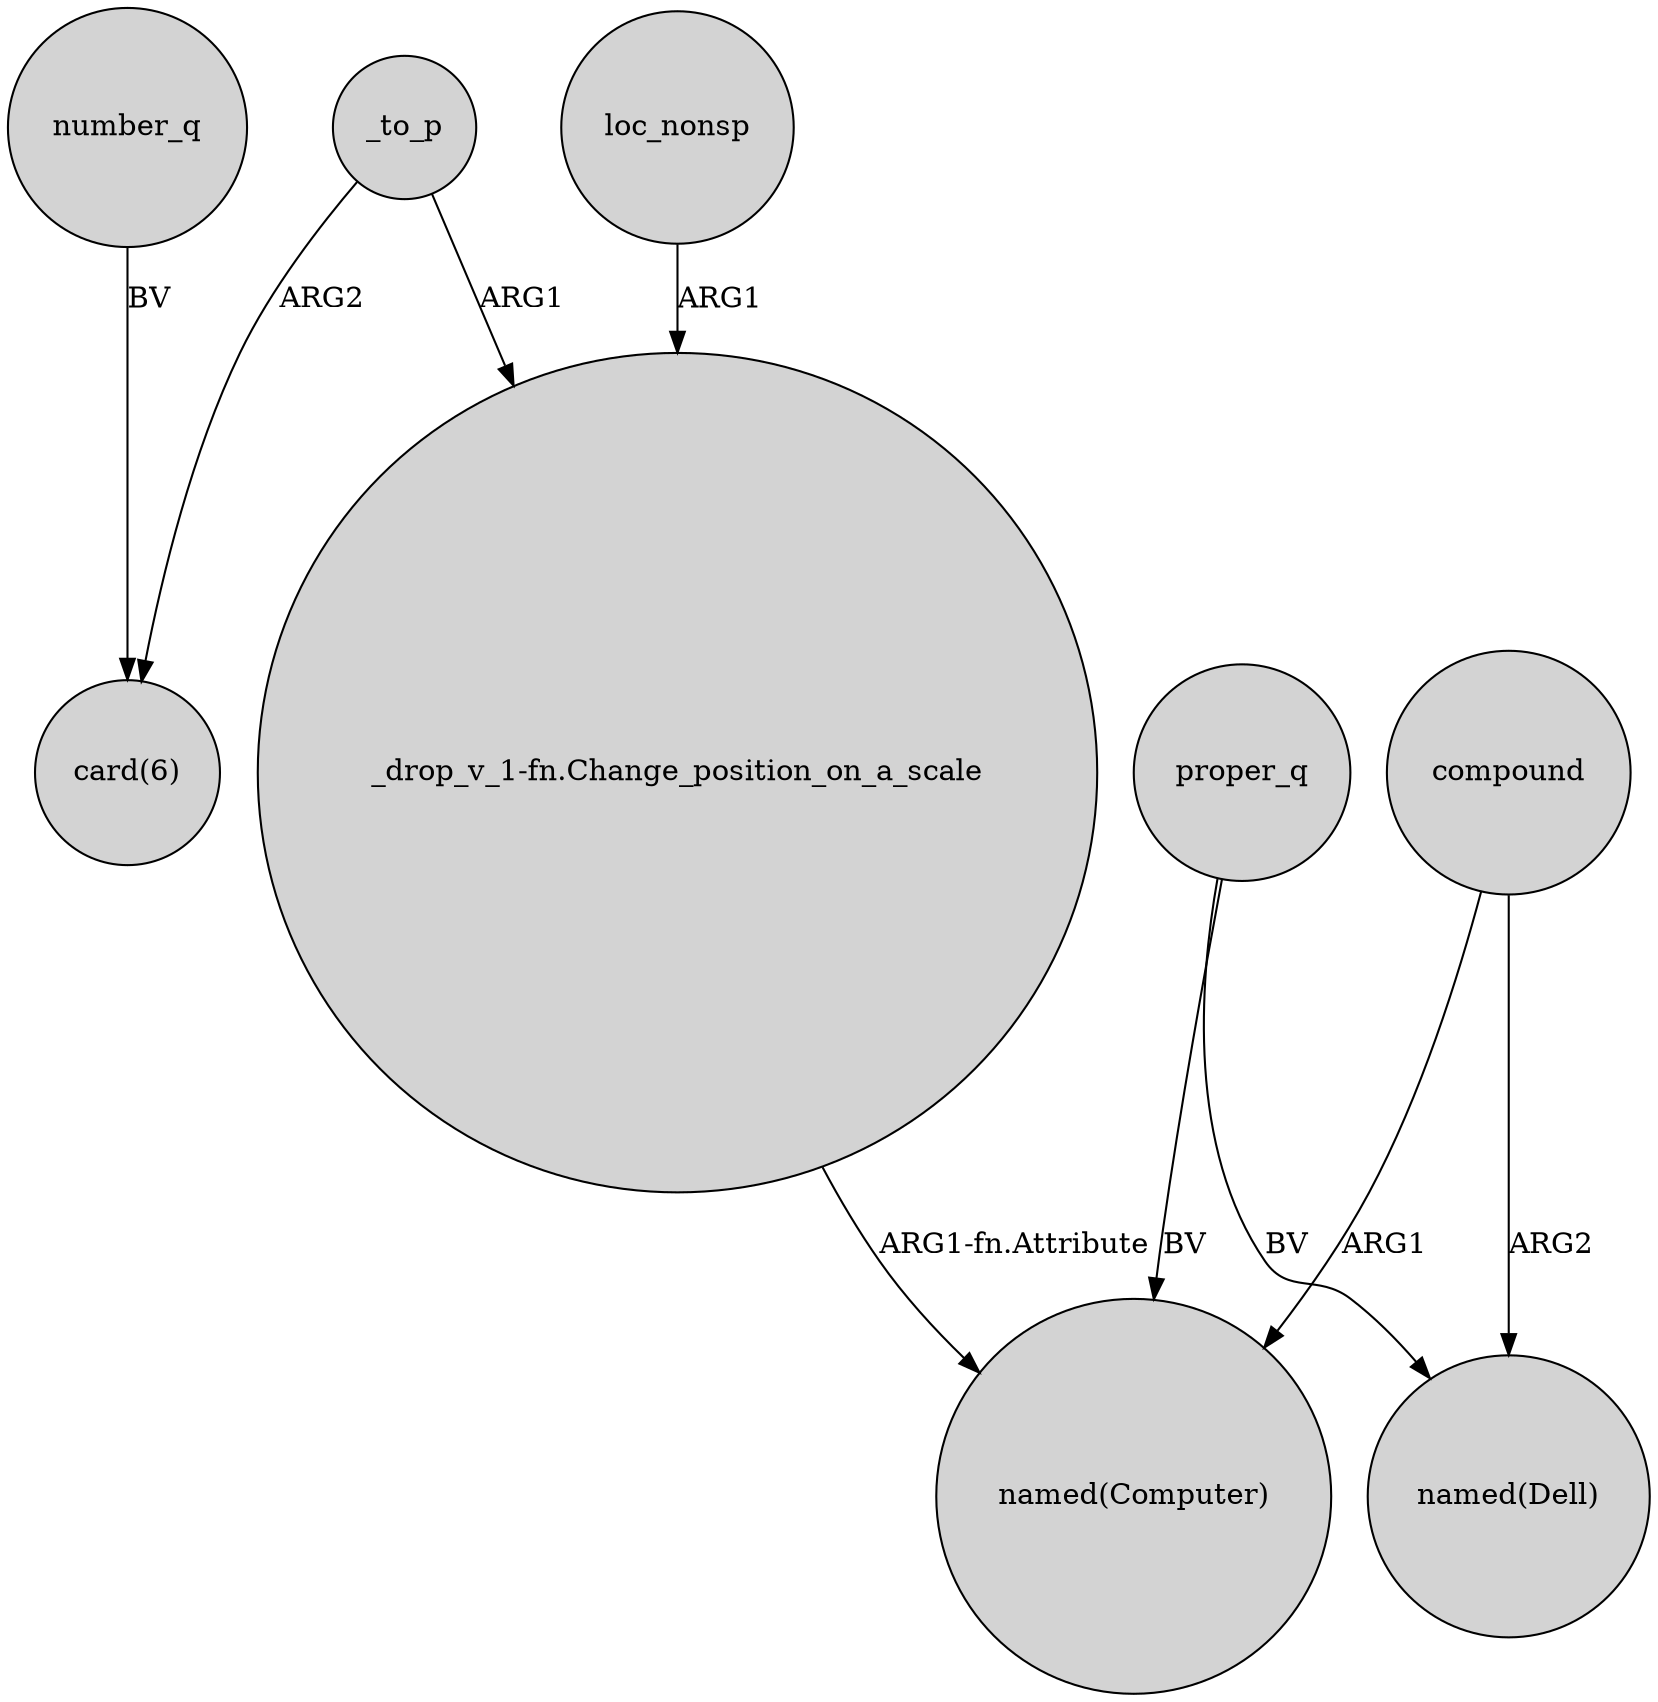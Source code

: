 digraph {
	node [shape=circle style=filled]
	number_q -> "card(6)" [label=BV]
	_to_p -> "_drop_v_1-fn.Change_position_on_a_scale" [label=ARG1]
	compound -> "named(Dell)" [label=ARG2]
	compound -> "named(Computer)" [label=ARG1]
	"_drop_v_1-fn.Change_position_on_a_scale" -> "named(Computer)" [label="ARG1-fn.Attribute"]
	_to_p -> "card(6)" [label=ARG2]
	proper_q -> "named(Dell)" [label=BV]
	proper_q -> "named(Computer)" [label=BV]
	loc_nonsp -> "_drop_v_1-fn.Change_position_on_a_scale" [label=ARG1]
}
